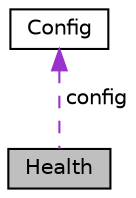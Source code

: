 digraph "Health"
{
  edge [fontname="Helvetica",fontsize="10",labelfontname="Helvetica",labelfontsize="10"];
  node [fontname="Helvetica",fontsize="10",shape=record];
  Node1 [label="Health",height=0.2,width=0.4,color="black", fillcolor="grey75", style="filled", fontcolor="black"];
  Node2 -> Node1 [dir="back",color="darkorchid3",fontsize="10",style="dashed",label=" config" ,fontname="Helvetica"];
  Node2 [label="Config",height=0.2,width=0.4,color="black", fillcolor="white", style="filled",URL="$classConfig.html"];
}
